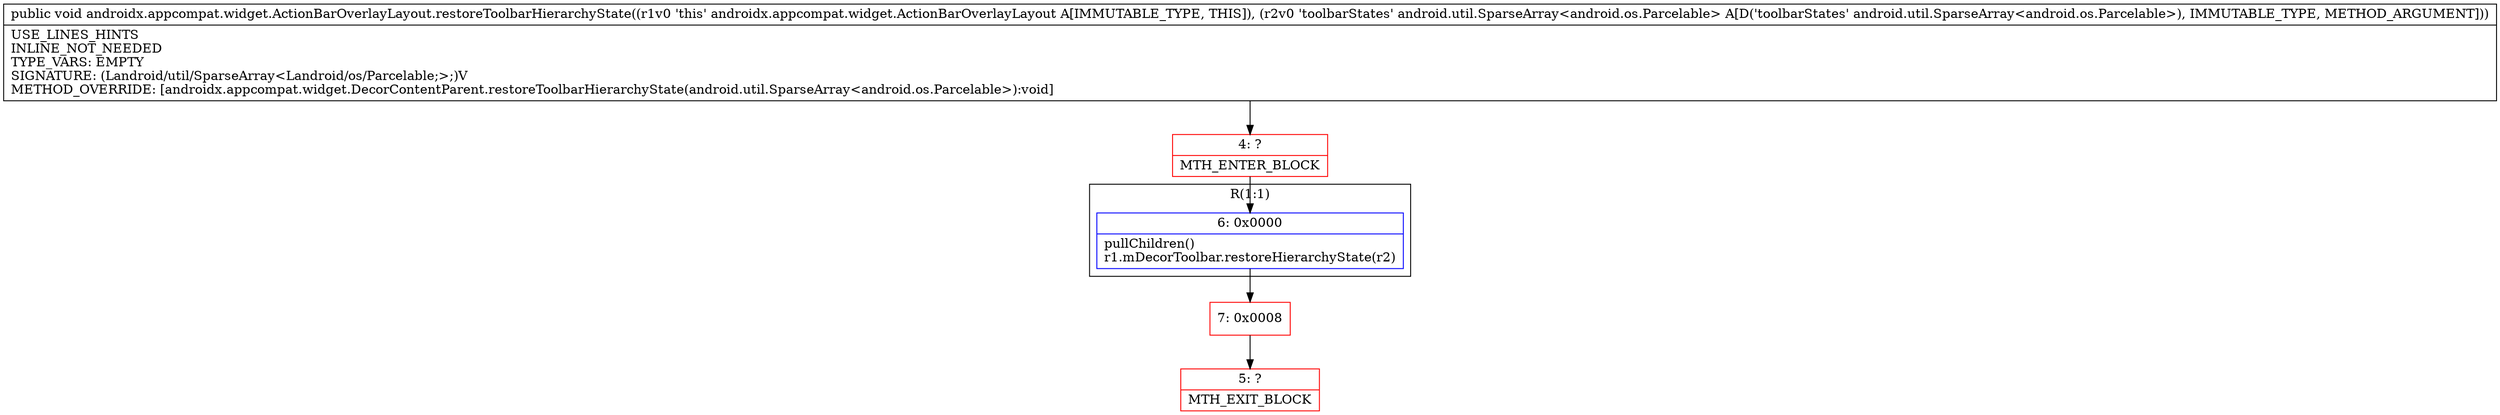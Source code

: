 digraph "CFG forandroidx.appcompat.widget.ActionBarOverlayLayout.restoreToolbarHierarchyState(Landroid\/util\/SparseArray;)V" {
subgraph cluster_Region_953918056 {
label = "R(1:1)";
node [shape=record,color=blue];
Node_6 [shape=record,label="{6\:\ 0x0000|pullChildren()\lr1.mDecorToolbar.restoreHierarchyState(r2)\l}"];
}
Node_4 [shape=record,color=red,label="{4\:\ ?|MTH_ENTER_BLOCK\l}"];
Node_7 [shape=record,color=red,label="{7\:\ 0x0008}"];
Node_5 [shape=record,color=red,label="{5\:\ ?|MTH_EXIT_BLOCK\l}"];
MethodNode[shape=record,label="{public void androidx.appcompat.widget.ActionBarOverlayLayout.restoreToolbarHierarchyState((r1v0 'this' androidx.appcompat.widget.ActionBarOverlayLayout A[IMMUTABLE_TYPE, THIS]), (r2v0 'toolbarStates' android.util.SparseArray\<android.os.Parcelable\> A[D('toolbarStates' android.util.SparseArray\<android.os.Parcelable\>), IMMUTABLE_TYPE, METHOD_ARGUMENT]))  | USE_LINES_HINTS\lINLINE_NOT_NEEDED\lTYPE_VARS: EMPTY\lSIGNATURE: (Landroid\/util\/SparseArray\<Landroid\/os\/Parcelable;\>;)V\lMETHOD_OVERRIDE: [androidx.appcompat.widget.DecorContentParent.restoreToolbarHierarchyState(android.util.SparseArray\<android.os.Parcelable\>):void]\l}"];
MethodNode -> Node_4;Node_6 -> Node_7;
Node_4 -> Node_6;
Node_7 -> Node_5;
}

